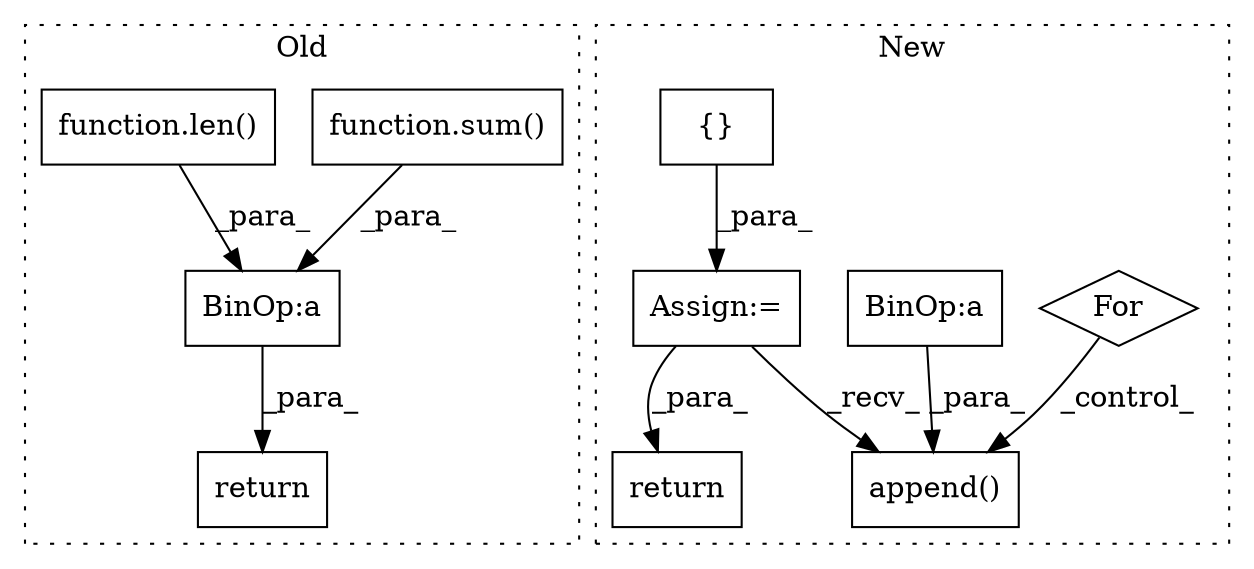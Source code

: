 digraph G {
subgraph cluster0 {
1 [label="function.sum()" a="75" s="1231,1250" l="4,1" shape="box"];
5 [label="BinOp:a" a="82" s="1251" l="3" shape="box"];
7 [label="return" a="93" s="1224" l="7" shape="box"];
8 [label="function.len()" a="75" s="1254,1273" l="4,1" shape="box"];
label = "Old";
style="dotted";
}
subgraph cluster1 {
2 [label="append()" a="75" s="1242,1269" l="15,1" shape="box"];
3 [label="For" a="107" s="1170,1191" l="4,10" shape="diamond"];
4 [label="Assign:=" a="68" s="1160" l="3" shape="box"];
6 [label="return" a="93" s="1275" l="7" shape="box"];
9 [label="BinOp:a" a="82" s="905" l="3" shape="box"];
10 [label="{}" a="59" s="1163,1163" l="2,1" shape="box"];
label = "New";
style="dotted";
}
1 -> 5 [label="_para_"];
3 -> 2 [label="_control_"];
4 -> 6 [label="_para_"];
4 -> 2 [label="_recv_"];
5 -> 7 [label="_para_"];
8 -> 5 [label="_para_"];
9 -> 2 [label="_para_"];
10 -> 4 [label="_para_"];
}